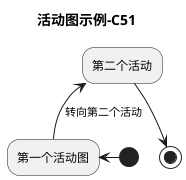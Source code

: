 @startuml
title 活动图示例-C51

(*top) -left-> "第一个活动图" as c
c -up-> [转向第二个活动] "第二个活动" as d
d -do-> (*)
@enduml


@startuml
title 分支控制-C52

(*) -right-> "初始化" as a1
partition math {
a1 --> ===开始===

if "是否大于 10" then
    -right-> [true] "减去 5"
    -right-> "乘以 10"
    -right-> "加上 2"
    if "是否大于 50" then
        -right-> [true] "终端" as c1
    else
        --> [false] "乘以 5"
        --> c1
    endif
else
    -down-> [false] "取绝对值"
    --> [直接输出] c1
endif

c1 --> ===结束===
}

partition notMath #LightSkyBlue {
===开始=== ..> "写数据库表" as sw
sw --> ===结束===
}
--> 退出程序
--> (*)
@enduml
